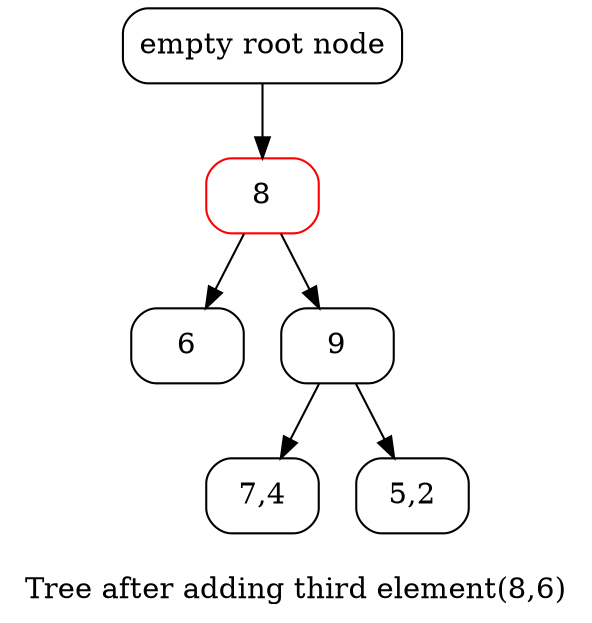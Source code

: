 digraph A {
	node [shape = box, style=rounded];
	label="\nTree after adding third element(8,6)"
	init[label="empty root node"];
	74[label="7,4"];
	52[label="5,2"];
	8[color=red];
	init -> 8;
	8 -> 6;
	8 -> 9;
	9 -> 74;
	9 -> 52;
}
